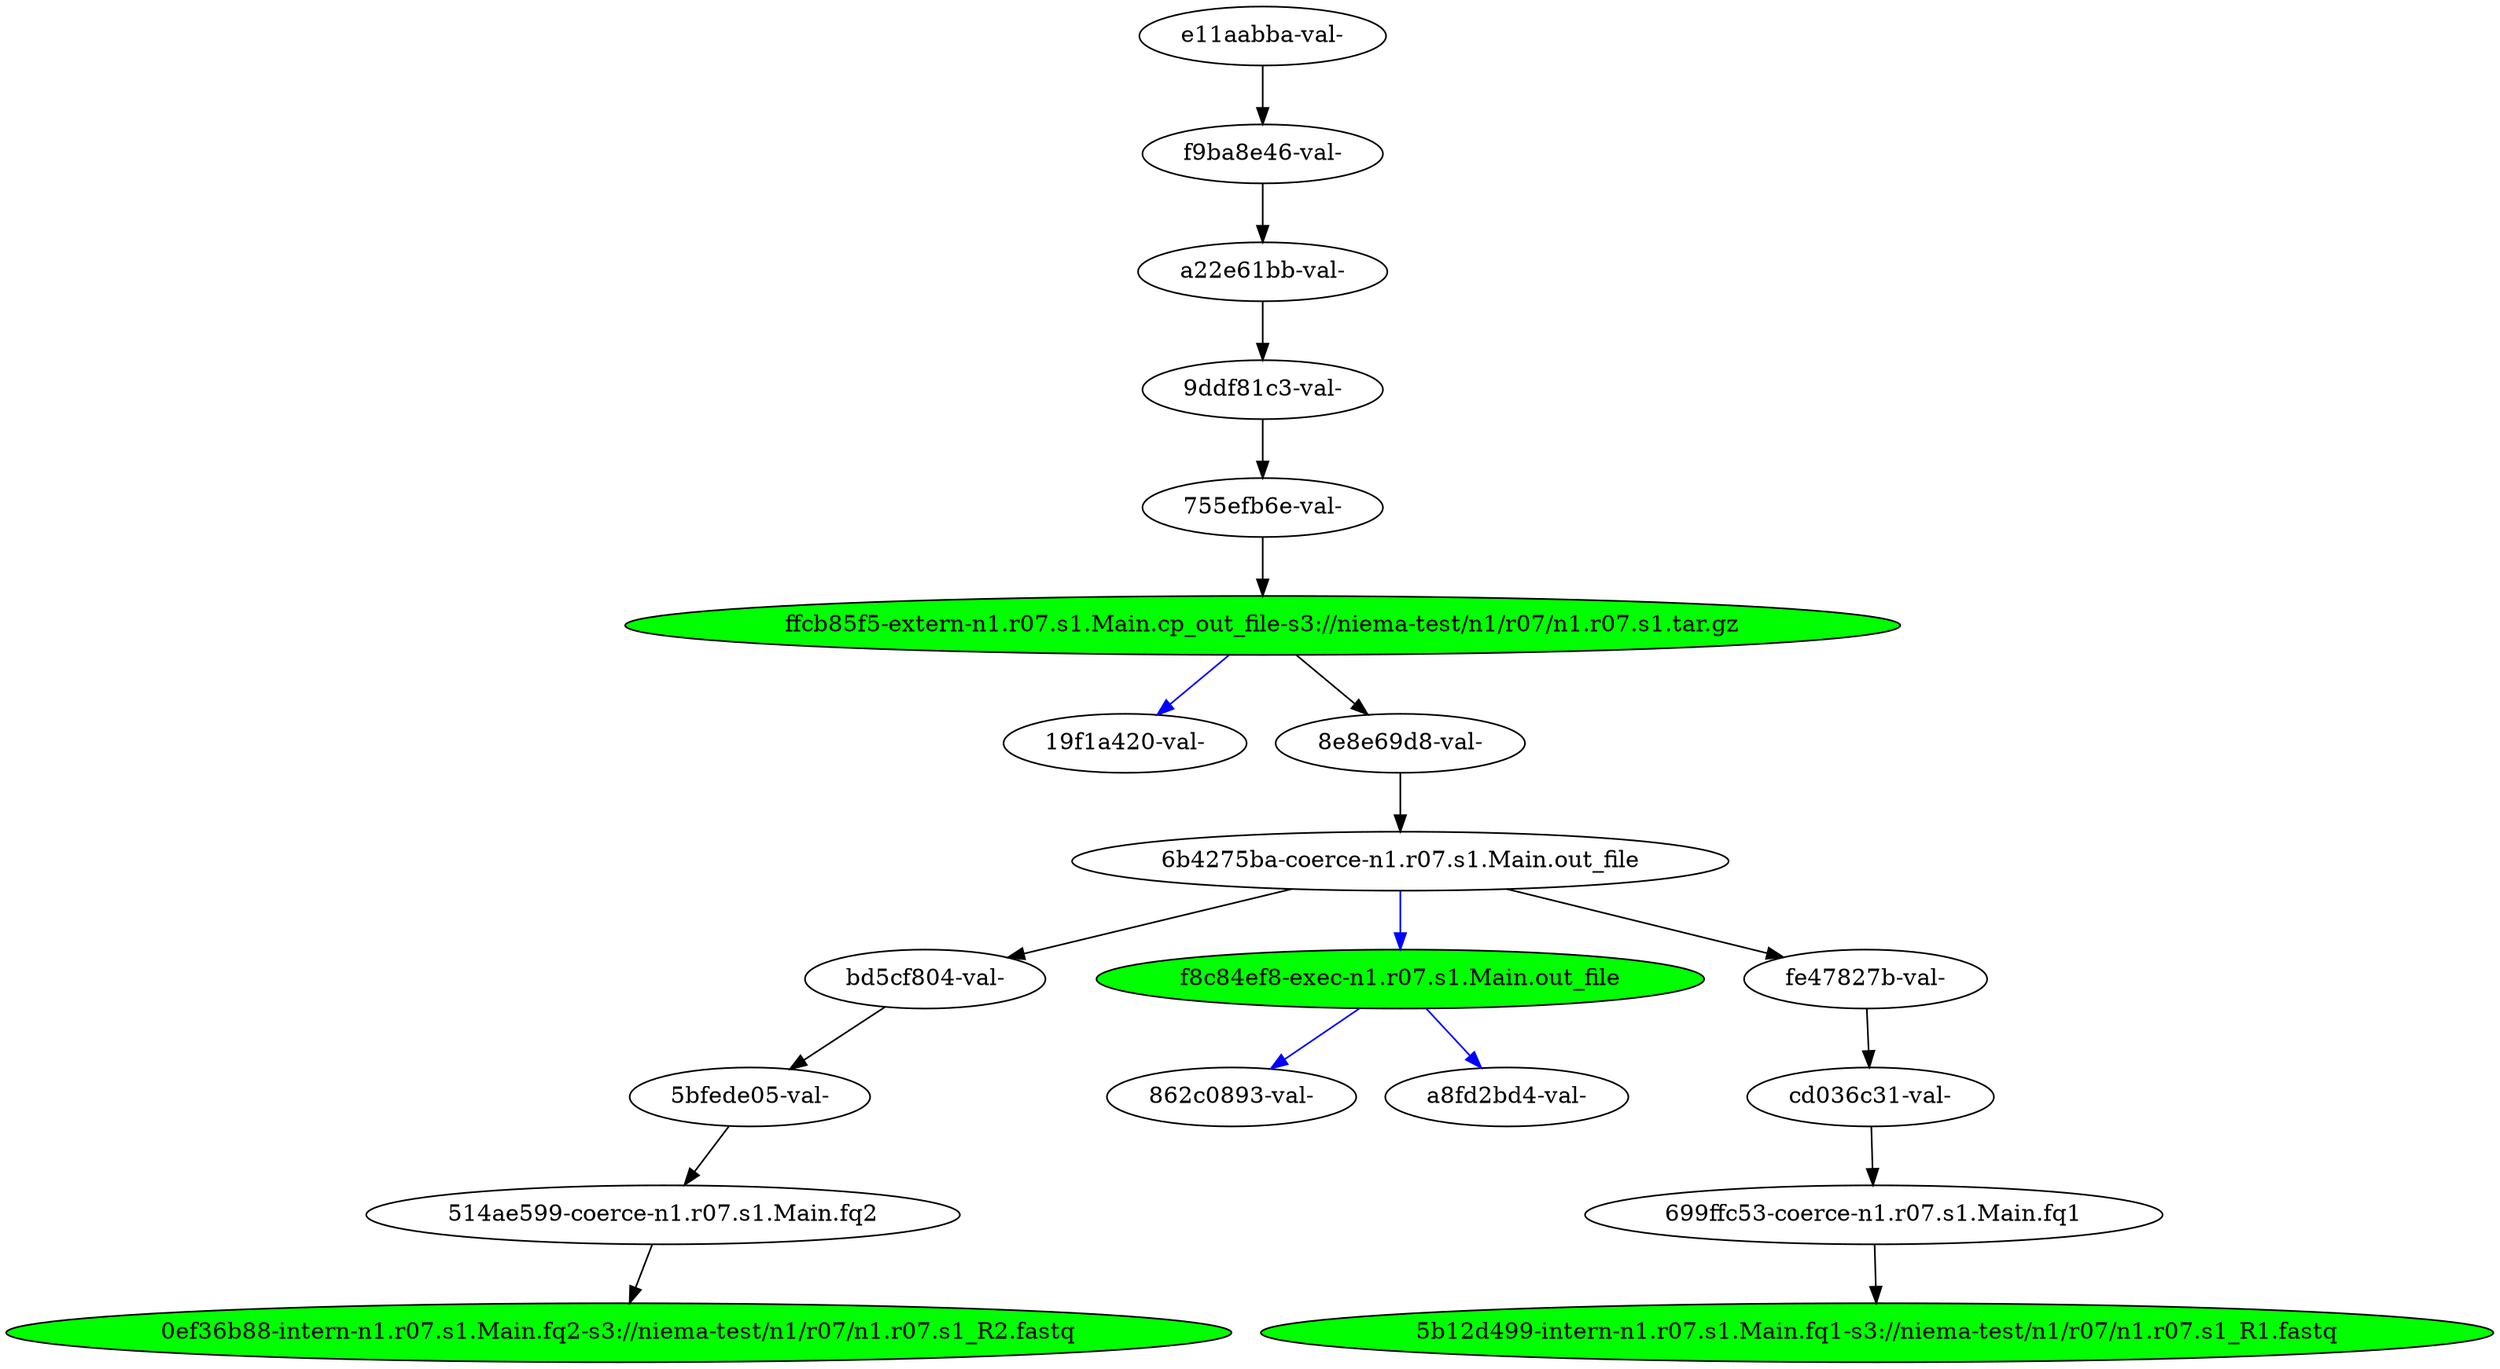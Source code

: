 strict digraph "reflow flowgraph sha256:26c49e2dbd2d94eb50c650ca16c2bc43dc19435a7ce370b865d54de947650fe1" {
// Node definitions.
"0ef36b88-intern-n1.r07.s1.Main.fq2-s3://niema-test/n1/r07/n1.r07.s1_R2.fastq" [
fillcolor=green
style=filled
];
"19f1a420-val-";
"514ae599-coerce-n1.r07.s1.Main.fq2";
"5b12d499-intern-n1.r07.s1.Main.fq1-s3://niema-test/n1/r07/n1.r07.s1_R1.fastq" [
fillcolor=green
style=filled
];
"5bfede05-val-";
"699ffc53-coerce-n1.r07.s1.Main.fq1";
"6b4275ba-coerce-n1.r07.s1.Main.out_file";
"755efb6e-val-";
"862c0893-val-";
"8e8e69d8-val-";
"9ddf81c3-val-";
"a22e61bb-val-";
"a8fd2bd4-val-";
"bd5cf804-val-";
"cd036c31-val-";
"e11aabba-val-";
"f8c84ef8-exec-n1.r07.s1.Main.out_file" [
fillcolor=green
style=filled
];
"f9ba8e46-val-";
"fe47827b-val-";
"ffcb85f5-extern-n1.r07.s1.Main.cp_out_file-s3://niema-test/n1/r07/n1.r07.s1.tar.gz" [
fillcolor=green
style=filled
];

// Edge definitions.
"514ae599-coerce-n1.r07.s1.Main.fq2" -> "0ef36b88-intern-n1.r07.s1.Main.fq2-s3://niema-test/n1/r07/n1.r07.s1_R2.fastq" [dynamic=false];
"5bfede05-val-" -> "514ae599-coerce-n1.r07.s1.Main.fq2" [dynamic=false];
"699ffc53-coerce-n1.r07.s1.Main.fq1" -> "5b12d499-intern-n1.r07.s1.Main.fq1-s3://niema-test/n1/r07/n1.r07.s1_R1.fastq" [dynamic=false];
"6b4275ba-coerce-n1.r07.s1.Main.out_file" -> "bd5cf804-val-" [dynamic=false];
"6b4275ba-coerce-n1.r07.s1.Main.out_file" -> "f8c84ef8-exec-n1.r07.s1.Main.out_file" [
dynamic=true
color=blue
];
"6b4275ba-coerce-n1.r07.s1.Main.out_file" -> "fe47827b-val-" [dynamic=false];
"755efb6e-val-" -> "ffcb85f5-extern-n1.r07.s1.Main.cp_out_file-s3://niema-test/n1/r07/n1.r07.s1.tar.gz" [dynamic=false];
"8e8e69d8-val-" -> "6b4275ba-coerce-n1.r07.s1.Main.out_file" [dynamic=false];
"9ddf81c3-val-" -> "755efb6e-val-" [dynamic=false];
"a22e61bb-val-" -> "9ddf81c3-val-" [dynamic=false];
"bd5cf804-val-" -> "5bfede05-val-" [dynamic=false];
"cd036c31-val-" -> "699ffc53-coerce-n1.r07.s1.Main.fq1" [dynamic=false];
"e11aabba-val-" -> "f9ba8e46-val-" [dynamic=false];
"f8c84ef8-exec-n1.r07.s1.Main.out_file" -> "862c0893-val-" [
dynamic=true
color=blue
];
"f8c84ef8-exec-n1.r07.s1.Main.out_file" -> "a8fd2bd4-val-" [
dynamic=true
color=blue
];
"f9ba8e46-val-" -> "a22e61bb-val-" [dynamic=false];
"fe47827b-val-" -> "cd036c31-val-" [dynamic=false];
"ffcb85f5-extern-n1.r07.s1.Main.cp_out_file-s3://niema-test/n1/r07/n1.r07.s1.tar.gz" -> "19f1a420-val-" [
dynamic=true
color=blue
];
"ffcb85f5-extern-n1.r07.s1.Main.cp_out_file-s3://niema-test/n1/r07/n1.r07.s1.tar.gz" -> "8e8e69d8-val-" [dynamic=false];
}